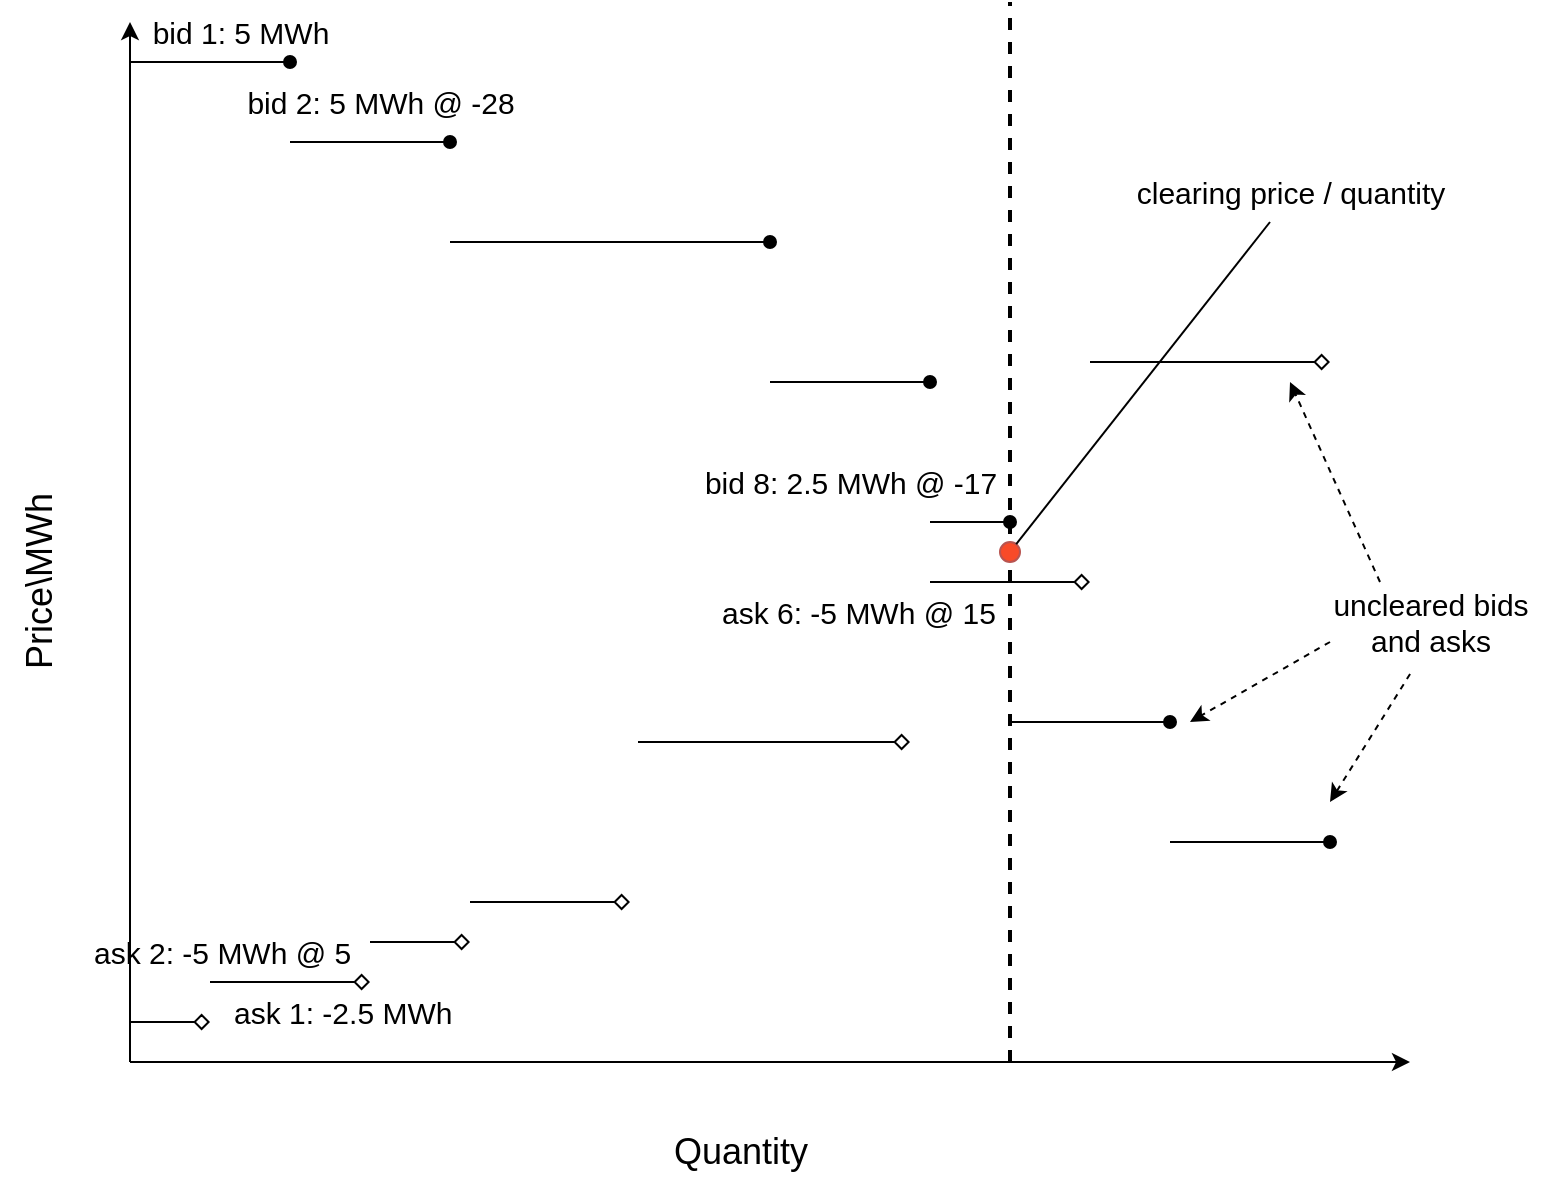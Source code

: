 <mxfile version="20.5.3" type="github" pages="5">
  <diagram id="lteI9wGZHc74FfAMsi7U" name="Seite-5">
    <mxGraphModel dx="1422" dy="780" grid="1" gridSize="10" guides="1" tooltips="1" connect="1" arrows="1" fold="1" page="1" pageScale="1" pageWidth="827" pageHeight="1169" math="0" shadow="0">
      <root>
        <mxCell id="0" />
        <mxCell id="1" parent="0" />
        <mxCell id="VOSQnGzqvO9FD4JRB3K5-1" value="" style="endArrow=classic;html=1;rounded=0;" edge="1" parent="1">
          <mxGeometry width="50" height="50" relative="1" as="geometry">
            <mxPoint x="120" y="560" as="sourcePoint" />
            <mxPoint x="760" y="560" as="targetPoint" />
          </mxGeometry>
        </mxCell>
        <mxCell id="VOSQnGzqvO9FD4JRB3K5-2" value="" style="endArrow=classic;html=1;rounded=0;" edge="1" parent="1">
          <mxGeometry width="50" height="50" relative="1" as="geometry">
            <mxPoint x="120" y="560" as="sourcePoint" />
            <mxPoint x="120" y="40" as="targetPoint" />
          </mxGeometry>
        </mxCell>
        <mxCell id="VOSQnGzqvO9FD4JRB3K5-3" value="" style="endArrow=diamond;html=1;rounded=0;endFill=0;" edge="1" parent="1">
          <mxGeometry width="50" height="50" relative="1" as="geometry">
            <mxPoint x="160" y="520" as="sourcePoint" />
            <mxPoint x="240" y="520" as="targetPoint" />
          </mxGeometry>
        </mxCell>
        <mxCell id="VOSQnGzqvO9FD4JRB3K5-4" value="" style="endArrow=diamond;html=1;rounded=0;endFill=0;" edge="1" parent="1">
          <mxGeometry width="50" height="50" relative="1" as="geometry">
            <mxPoint x="120" y="540" as="sourcePoint" />
            <mxPoint x="160" y="540" as="targetPoint" />
          </mxGeometry>
        </mxCell>
        <mxCell id="VOSQnGzqvO9FD4JRB3K5-5" value="" style="endArrow=diamond;html=1;rounded=0;endFill=0;" edge="1" parent="1">
          <mxGeometry width="50" height="50" relative="1" as="geometry">
            <mxPoint x="240" y="500" as="sourcePoint" />
            <mxPoint x="290" y="500" as="targetPoint" />
          </mxGeometry>
        </mxCell>
        <mxCell id="VOSQnGzqvO9FD4JRB3K5-6" value="" style="endArrow=diamond;html=1;rounded=0;endFill=0;" edge="1" parent="1">
          <mxGeometry width="50" height="50" relative="1" as="geometry">
            <mxPoint x="290" y="480" as="sourcePoint" />
            <mxPoint x="370" y="480" as="targetPoint" />
          </mxGeometry>
        </mxCell>
        <mxCell id="VOSQnGzqvO9FD4JRB3K5-7" value="" style="endArrow=diamond;html=1;rounded=0;endFill=0;" edge="1" parent="1">
          <mxGeometry width="50" height="50" relative="1" as="geometry">
            <mxPoint x="374" y="400" as="sourcePoint" />
            <mxPoint x="510" y="400" as="targetPoint" />
          </mxGeometry>
        </mxCell>
        <mxCell id="VOSQnGzqvO9FD4JRB3K5-8" value="" style="endArrow=diamond;html=1;rounded=0;endFill=0;" edge="1" parent="1">
          <mxGeometry width="50" height="50" relative="1" as="geometry">
            <mxPoint x="520" y="320" as="sourcePoint" />
            <mxPoint x="600" y="320" as="targetPoint" />
            <Array as="points" />
          </mxGeometry>
        </mxCell>
        <mxCell id="VOSQnGzqvO9FD4JRB3K5-9" value="" style="endArrow=oval;html=1;rounded=0;endFill=1;" edge="1" parent="1">
          <mxGeometry width="50" height="50" relative="1" as="geometry">
            <mxPoint x="120" y="60" as="sourcePoint" />
            <mxPoint x="200" y="60" as="targetPoint" />
          </mxGeometry>
        </mxCell>
        <mxCell id="VOSQnGzqvO9FD4JRB3K5-10" value="" style="endArrow=oval;html=1;rounded=0;endFill=1;" edge="1" parent="1">
          <mxGeometry width="50" height="50" relative="1" as="geometry">
            <mxPoint x="200" y="100" as="sourcePoint" />
            <mxPoint x="280" y="100" as="targetPoint" />
          </mxGeometry>
        </mxCell>
        <mxCell id="VOSQnGzqvO9FD4JRB3K5-11" value="" style="endArrow=oval;html=1;rounded=0;endFill=1;" edge="1" parent="1">
          <mxGeometry width="50" height="50" relative="1" as="geometry">
            <mxPoint x="280" y="150" as="sourcePoint" />
            <mxPoint x="440" y="150" as="targetPoint" />
          </mxGeometry>
        </mxCell>
        <mxCell id="VOSQnGzqvO9FD4JRB3K5-12" value="" style="endArrow=oval;html=1;rounded=0;endFill=1;" edge="1" parent="1">
          <mxGeometry width="50" height="50" relative="1" as="geometry">
            <mxPoint x="440" y="220" as="sourcePoint" />
            <mxPoint x="520" y="220" as="targetPoint" />
          </mxGeometry>
        </mxCell>
        <mxCell id="VOSQnGzqvO9FD4JRB3K5-13" value="" style="endArrow=oval;html=1;rounded=0;endFill=1;" edge="1" parent="1">
          <mxGeometry width="50" height="50" relative="1" as="geometry">
            <mxPoint x="520" y="290" as="sourcePoint" />
            <mxPoint x="560" y="290" as="targetPoint" />
          </mxGeometry>
        </mxCell>
        <mxCell id="VOSQnGzqvO9FD4JRB3K5-14" value="" style="endArrow=oval;html=1;rounded=0;endFill=1;" edge="1" parent="1">
          <mxGeometry width="50" height="50" relative="1" as="geometry">
            <mxPoint x="560" y="390" as="sourcePoint" />
            <mxPoint x="640" y="390" as="targetPoint" />
          </mxGeometry>
        </mxCell>
        <mxCell id="VOSQnGzqvO9FD4JRB3K5-15" value="" style="endArrow=oval;html=1;rounded=0;endFill=1;" edge="1" parent="1">
          <mxGeometry width="50" height="50" relative="1" as="geometry">
            <mxPoint x="640" y="450" as="sourcePoint" />
            <mxPoint x="720" y="450" as="targetPoint" />
          </mxGeometry>
        </mxCell>
        <mxCell id="VOSQnGzqvO9FD4JRB3K5-16" value="" style="endArrow=diamond;html=1;rounded=0;endFill=0;" edge="1" parent="1">
          <mxGeometry width="50" height="50" relative="1" as="geometry">
            <mxPoint x="600" y="210" as="sourcePoint" />
            <mxPoint x="720" y="210" as="targetPoint" />
          </mxGeometry>
        </mxCell>
        <mxCell id="VOSQnGzqvO9FD4JRB3K5-17" value="Price\MWh" style="text;html=1;align=center;verticalAlign=middle;resizable=0;points=[];autosize=1;strokeColor=none;fillColor=none;rotation=-90;fontSize=18;" vertex="1" parent="1">
          <mxGeometry x="20" y="300" width="110" height="40" as="geometry" />
        </mxCell>
        <mxCell id="VOSQnGzqvO9FD4JRB3K5-18" value="Quantity" style="text;html=1;align=center;verticalAlign=middle;resizable=0;points=[];autosize=1;strokeColor=none;fillColor=none;rotation=0;fontSize=18;" vertex="1" parent="1">
          <mxGeometry x="380" y="585" width="90" height="40" as="geometry" />
        </mxCell>
        <mxCell id="VOSQnGzqvO9FD4JRB3K5-19" value="bid 1: 5 MWh" style="text;html=1;align=center;verticalAlign=middle;resizable=0;points=[];autosize=1;strokeColor=none;fillColor=none;fontSize=15;" vertex="1" parent="1">
          <mxGeometry x="120" y="30" width="110" height="30" as="geometry" />
        </mxCell>
        <mxCell id="VOSQnGzqvO9FD4JRB3K5-20" value="&lt;font style=&quot;font-size: 15px;&quot;&gt;bid 2: 5 MWh @ -28&lt;br&gt;&lt;/font&gt;" style="text;html=1;align=center;verticalAlign=middle;resizable=0;points=[];autosize=1;strokeColor=none;fillColor=none;rotation=0;fontSize=18;" vertex="1" parent="1">
          <mxGeometry x="170" y="60" width="150" height="40" as="geometry" />
        </mxCell>
        <mxCell id="VOSQnGzqvO9FD4JRB3K5-21" value="&lt;font style=&quot;font-size: 15px;&quot;&gt;bid 8: 2.5 MWh @ -17&lt;br&gt;&lt;/font&gt;" style="text;html=1;align=center;verticalAlign=middle;resizable=0;points=[];autosize=1;strokeColor=none;fillColor=none;rotation=0;fontSize=18;" vertex="1" parent="1">
          <mxGeometry x="400" y="250" width="160" height="40" as="geometry" />
        </mxCell>
        <mxCell id="VOSQnGzqvO9FD4JRB3K5-22" value="" style="endArrow=none;dashed=1;html=1;strokeWidth=2;rounded=0;fontSize=15;" edge="1" parent="1">
          <mxGeometry width="50" height="50" relative="1" as="geometry">
            <mxPoint x="560" y="560" as="sourcePoint" />
            <mxPoint x="560" y="30" as="targetPoint" />
          </mxGeometry>
        </mxCell>
        <mxCell id="VOSQnGzqvO9FD4JRB3K5-23" value="" style="endArrow=classic;html=1;rounded=0;fontSize=15;startArrow=none;" edge="1" parent="1" source="VOSQnGzqvO9FD4JRB3K5-29">
          <mxGeometry width="50" height="50" relative="1" as="geometry">
            <mxPoint x="690" y="140" as="sourcePoint" />
            <mxPoint x="560" y="310" as="targetPoint" />
          </mxGeometry>
        </mxCell>
        <mxCell id="VOSQnGzqvO9FD4JRB3K5-24" value="clearing price / quantity" style="text;html=1;align=center;verticalAlign=middle;resizable=0;points=[];autosize=1;strokeColor=none;fillColor=none;fontSize=15;" vertex="1" parent="1">
          <mxGeometry x="615" y="110" width="170" height="30" as="geometry" />
        </mxCell>
        <mxCell id="VOSQnGzqvO9FD4JRB3K5-25" value="&lt;font style=&quot;font-size: 15px;&quot;&gt;ask 2: -5 MWh @ 5&lt;br&gt;&lt;/font&gt;" style="text;whiteSpace=wrap;html=1;fontSize=15;" vertex="1" parent="1">
          <mxGeometry x="100" y="490" width="170" height="40" as="geometry" />
        </mxCell>
        <mxCell id="VOSQnGzqvO9FD4JRB3K5-26" value="&lt;font style=&quot;font-size: 15px;&quot;&gt;ask 1: -2.5 MWh&lt;br&gt;&lt;/font&gt;" style="text;whiteSpace=wrap;html=1;fontSize=15;" vertex="1" parent="1">
          <mxGeometry x="170" y="520" width="150" height="40" as="geometry" />
        </mxCell>
        <mxCell id="VOSQnGzqvO9FD4JRB3K5-28" value="&lt;font style=&quot;font-size: 15px;&quot;&gt;ask 6: -5 MWh @ 15&lt;br&gt;&lt;/font&gt;" style="text;whiteSpace=wrap;html=1;fontSize=15;" vertex="1" parent="1">
          <mxGeometry x="414" y="320" width="170" height="40" as="geometry" />
        </mxCell>
        <mxCell id="VOSQnGzqvO9FD4JRB3K5-29" value="" style="ellipse;whiteSpace=wrap;html=1;aspect=fixed;fontSize=15;fillColor=#F84A28;strokeColor=#b85450;" vertex="1" parent="1">
          <mxGeometry x="555" y="300" width="10" height="10" as="geometry" />
        </mxCell>
        <mxCell id="VOSQnGzqvO9FD4JRB3K5-30" value="" style="endArrow=none;html=1;rounded=0;fontSize=15;" edge="1" parent="1" target="VOSQnGzqvO9FD4JRB3K5-29">
          <mxGeometry width="50" height="50" relative="1" as="geometry">
            <mxPoint x="690" y="140" as="sourcePoint" />
            <mxPoint x="560" y="310" as="targetPoint" />
          </mxGeometry>
        </mxCell>
        <mxCell id="VOSQnGzqvO9FD4JRB3K5-31" value="&lt;div&gt;uncleared bids&lt;/div&gt;&lt;div&gt;and asks&lt;br&gt;&lt;/div&gt;" style="text;html=1;align=center;verticalAlign=middle;resizable=0;points=[];autosize=1;strokeColor=none;fillColor=none;fontSize=15;" vertex="1" parent="1">
          <mxGeometry x="710" y="315" width="120" height="50" as="geometry" />
        </mxCell>
        <mxCell id="VOSQnGzqvO9FD4JRB3K5-32" value="" style="endArrow=classic;html=1;rounded=0;fontSize=15;dashed=1;" edge="1" parent="1">
          <mxGeometry width="50" height="50" relative="1" as="geometry">
            <mxPoint x="745" y="320" as="sourcePoint" />
            <mxPoint x="700" y="220" as="targetPoint" />
          </mxGeometry>
        </mxCell>
        <mxCell id="VOSQnGzqvO9FD4JRB3K5-33" value="" style="endArrow=classic;html=1;rounded=0;fontSize=15;dashed=1;" edge="1" parent="1">
          <mxGeometry width="50" height="50" relative="1" as="geometry">
            <mxPoint x="720" y="350" as="sourcePoint" />
            <mxPoint x="650" y="390" as="targetPoint" />
          </mxGeometry>
        </mxCell>
        <mxCell id="VOSQnGzqvO9FD4JRB3K5-34" value="" style="endArrow=classic;html=1;rounded=0;fontSize=15;dashed=1;exitX=0.417;exitY=1.02;exitDx=0;exitDy=0;exitPerimeter=0;" edge="1" parent="1" source="VOSQnGzqvO9FD4JRB3K5-31">
          <mxGeometry width="50" height="50" relative="1" as="geometry">
            <mxPoint x="765" y="340" as="sourcePoint" />
            <mxPoint x="720" y="430" as="targetPoint" />
          </mxGeometry>
        </mxCell>
      </root>
    </mxGraphModel>
  </diagram>
  <diagram id="J5HCBCcKapc96LBeAH69" name="Seite-4">
    <mxGraphModel dx="1422" dy="780" grid="1" gridSize="10" guides="1" tooltips="1" connect="1" arrows="1" fold="1" page="1" pageScale="1" pageWidth="827" pageHeight="1169" math="0" shadow="0">
      <root>
        <mxCell id="0" />
        <mxCell id="1" parent="0" />
        <mxCell id="QKFNCqoDltqARqZ9zn26-27" value="" style="group" parent="1" vertex="1" connectable="0">
          <mxGeometry x="40" y="170" width="610" height="320" as="geometry" />
        </mxCell>
        <mxCell id="QKFNCqoDltqARqZ9zn26-1" value="&lt;font style=&quot;font-size: 18px;&quot;&gt;Environment&lt;/font&gt;" style="rounded=0;whiteSpace=wrap;html=1;" parent="QKFNCqoDltqARqZ9zn26-27" vertex="1">
          <mxGeometry x="60.141" width="489.718" height="50.526" as="geometry" />
        </mxCell>
        <mxCell id="QKFNCqoDltqARqZ9zn26-2" value="" style="rounded=0;whiteSpace=wrap;html=1;dashed=1;" parent="QKFNCqoDltqARqZ9zn26-27" vertex="1">
          <mxGeometry x="25.775" y="58.947" width="541.268" height="261.053" as="geometry" />
        </mxCell>
        <mxCell id="QKFNCqoDltqARqZ9zn26-6" value="" style="group" parent="QKFNCqoDltqARqZ9zn26-27" vertex="1" connectable="0">
          <mxGeometry x="85.915" y="84.211" width="369.437" height="84.211" as="geometry" />
        </mxCell>
        <mxCell id="QKFNCqoDltqARqZ9zn26-3" value="" style="rounded=0;whiteSpace=wrap;html=1;dashed=1;" parent="QKFNCqoDltqARqZ9zn26-6" vertex="1">
          <mxGeometry width="369.437" height="84.211" as="geometry" />
        </mxCell>
        <mxCell id="QKFNCqoDltqARqZ9zn26-5" value="&lt;font style=&quot;font-size: 18px;&quot;&gt;Critic&lt;/font&gt;" style="text;html=1;strokeColor=none;fillColor=none;align=center;verticalAlign=middle;whiteSpace=wrap;rounded=0;dashed=1;" parent="QKFNCqoDltqARqZ9zn26-6" vertex="1">
          <mxGeometry x="8.796" y="8.421" width="52.777" height="25.263" as="geometry" />
        </mxCell>
        <mxCell id="QKFNCqoDltqARqZ9zn26-12" value="&lt;font style=&quot;font-size: 24px;&quot;&gt;TD&lt;/font&gt;" style="rhombus;whiteSpace=wrap;html=1;" parent="QKFNCqoDltqARqZ9zn26-6" vertex="1">
          <mxGeometry x="240.563" y="16.842" width="67.298" height="58.947" as="geometry" />
        </mxCell>
        <mxCell id="QKFNCqoDltqARqZ9zn26-13" value="" style="curved=1;endArrow=classic;html=1;rounded=0;fontSize=24;entryX=1;entryY=0;entryDx=0;entryDy=0;exitX=1;exitY=1;exitDx=0;exitDy=0;" parent="QKFNCqoDltqARqZ9zn26-6" source="QKFNCqoDltqARqZ9zn26-12" target="QKFNCqoDltqARqZ9zn26-12" edge="1">
          <mxGeometry width="50" height="50" relative="1" as="geometry">
            <mxPoint x="334.252" y="84.211" as="sourcePoint" />
            <mxPoint x="378.233" y="42.105" as="targetPoint" />
            <Array as="points">
              <mxPoint x="325.456" y="67.368" />
              <mxPoint x="343.048" y="50.526" />
              <mxPoint x="325.456" y="25.263" />
            </Array>
          </mxGeometry>
        </mxCell>
        <mxCell id="QKFNCqoDltqARqZ9zn26-23" style="edgeStyle=orthogonalEdgeStyle;rounded=0;orthogonalLoop=1;jettySize=auto;html=1;entryX=0;entryY=0.5;entryDx=0;entryDy=0;fontSize=18;" parent="QKFNCqoDltqARqZ9zn26-6" source="QKFNCqoDltqARqZ9zn26-21" target="QKFNCqoDltqARqZ9zn26-12" edge="1">
          <mxGeometry relative="1" as="geometry">
            <Array as="points">
              <mxPoint x="197.606" y="46.316" />
              <mxPoint x="197.606" y="46.316" />
            </Array>
          </mxGeometry>
        </mxCell>
        <mxCell id="QKFNCqoDltqARqZ9zn26-21" value="&lt;div&gt;Value&lt;/div&gt;&lt;div&gt;func.&lt;br&gt;&lt;/div&gt;" style="ellipse;whiteSpace=wrap;html=1;aspect=fixed;fontSize=18;" parent="QKFNCqoDltqARqZ9zn26-6" vertex="1">
          <mxGeometry x="111.69" y="13.161" width="57.88" height="57.88" as="geometry" />
        </mxCell>
        <mxCell id="QKFNCqoDltqARqZ9zn26-22" value="" style="endArrow=classic;html=1;rounded=0;fontSize=18;" parent="QKFNCqoDltqARqZ9zn26-6" target="QKFNCqoDltqARqZ9zn26-21" edge="1">
          <mxGeometry width="50" height="50" relative="1" as="geometry">
            <mxPoint y="42.105" as="sourcePoint" />
            <mxPoint x="77.324" y="42.105" as="targetPoint" />
          </mxGeometry>
        </mxCell>
        <mxCell id="QKFNCqoDltqARqZ9zn26-7" value="" style="group" parent="QKFNCqoDltqARqZ9zn26-27" vertex="1" connectable="0">
          <mxGeometry x="85.915" y="218.947" width="369.437" height="84.211" as="geometry" />
        </mxCell>
        <mxCell id="QKFNCqoDltqARqZ9zn26-8" value="" style="rounded=0;whiteSpace=wrap;html=1;dashed=1;" parent="QKFNCqoDltqARqZ9zn26-7" vertex="1">
          <mxGeometry width="369.437" height="84.211" as="geometry" />
        </mxCell>
        <mxCell id="QKFNCqoDltqARqZ9zn26-9" value="&lt;font style=&quot;font-size: 18px;&quot;&gt;Actor&lt;/font&gt;" style="text;html=1;strokeColor=none;fillColor=none;align=center;verticalAlign=middle;whiteSpace=wrap;rounded=0;dashed=1;" parent="QKFNCqoDltqARqZ9zn26-7" vertex="1">
          <mxGeometry x="8.796" y="8.421" width="52.777" height="25.263" as="geometry" />
        </mxCell>
        <mxCell id="QKFNCqoDltqARqZ9zn26-24" value="&lt;font style=&quot;font-size: 15px;&quot;&gt;Actions&lt;/font&gt;" style="ellipse;whiteSpace=wrap;html=1;aspect=fixed;fontSize=18;" parent="QKFNCqoDltqARqZ9zn26-7" vertex="1">
          <mxGeometry x="201.042" y="13.161" width="57.88" height="57.88" as="geometry" />
        </mxCell>
        <mxCell id="QKFNCqoDltqARqZ9zn26-25" value="" style="endArrow=classic;html=1;rounded=0;fontSize=18;exitX=0;exitY=0.5;exitDx=0;exitDy=0;" parent="QKFNCqoDltqARqZ9zn26-7" source="QKFNCqoDltqARqZ9zn26-8" target="QKFNCqoDltqARqZ9zn26-24" edge="1">
          <mxGeometry width="50" height="50" relative="1" as="geometry">
            <mxPoint x="25.775" y="84.211" as="sourcePoint" />
            <mxPoint x="68.732" y="42.105" as="targetPoint" />
          </mxGeometry>
        </mxCell>
        <mxCell id="QKFNCqoDltqARqZ9zn26-10" value="&lt;font style=&quot;font-size: 15px;&quot;&gt;Actions&lt;/font&gt;" style="edgeStyle=orthogonalEdgeStyle;rounded=0;orthogonalLoop=1;jettySize=auto;html=1;entryX=1;entryY=0.5;entryDx=0;entryDy=0;exitX=1;exitY=0.6;exitDx=0;exitDy=0;exitPerimeter=0;" parent="QKFNCqoDltqARqZ9zn26-27" source="QKFNCqoDltqARqZ9zn26-8" target="QKFNCqoDltqARqZ9zn26-1" edge="1">
          <mxGeometry relative="1" as="geometry">
            <mxPoint x="652.958" y="-8.421" as="targetPoint" />
            <Array as="points">
              <mxPoint x="455.352" y="261.053" />
              <mxPoint x="610" y="261.053" />
              <mxPoint x="610" y="25.263" />
            </Array>
          </mxGeometry>
        </mxCell>
        <mxCell id="QKFNCqoDltqARqZ9zn26-11" value="&lt;font style=&quot;font-size: 15px;&quot;&gt;States&lt;/font&gt;" style="edgeStyle=orthogonalEdgeStyle;rounded=0;orthogonalLoop=1;jettySize=auto;html=1;entryX=0;entryY=0.5;entryDx=0;entryDy=0;exitX=0;exitY=0.5;exitDx=0;exitDy=0;" parent="QKFNCqoDltqARqZ9zn26-27" source="QKFNCqoDltqARqZ9zn26-1" target="QKFNCqoDltqARqZ9zn26-8" edge="1">
          <mxGeometry x="-0.378" relative="1" as="geometry">
            <mxPoint x="-8.592" y="-16.842" as="targetPoint" />
            <Array as="points">
              <mxPoint y="25.263" />
              <mxPoint y="261.053" />
            </Array>
            <mxPoint as="offset" />
          </mxGeometry>
        </mxCell>
        <mxCell id="QKFNCqoDltqARqZ9zn26-19" value="" style="endArrow=classic;html=1;rounded=0;fontSize=18;" parent="QKFNCqoDltqARqZ9zn26-27" target="QKFNCqoDltqARqZ9zn26-3" edge="1">
          <mxGeometry width="50" height="50" relative="1" as="geometry">
            <mxPoint y="126.316" as="sourcePoint" />
            <mxPoint x="343.662" y="92.632" as="targetPoint" />
          </mxGeometry>
        </mxCell>
        <mxCell id="QKFNCqoDltqARqZ9zn26-20" value="&lt;font style=&quot;font-size: 15px;&quot;&gt;Reward&lt;/font&gt;" style="edgeStyle=orthogonalEdgeStyle;rounded=0;orthogonalLoop=1;jettySize=auto;html=1;fontSize=18;" parent="QKFNCqoDltqARqZ9zn26-27" source="QKFNCqoDltqARqZ9zn26-1" target="QKFNCqoDltqARqZ9zn26-12" edge="1">
          <mxGeometry x="-0.244" y="-1" relative="1" as="geometry">
            <mxPoint x="359.986" y="84.211" as="targetPoint" />
            <Array as="points">
              <mxPoint x="360.845" y="75.789" />
              <mxPoint x="359.986" y="75.789" />
            </Array>
            <mxPoint as="offset" />
          </mxGeometry>
        </mxCell>
        <mxCell id="QKFNCqoDltqARqZ9zn26-14" value="&lt;font style=&quot;font-size: 18px;&quot;&gt;TD-error&lt;/font&gt;" style="edgeStyle=orthogonalEdgeStyle;rounded=0;orthogonalLoop=1;jettySize=auto;html=1;fontSize=24;" parent="QKFNCqoDltqARqZ9zn26-27" source="QKFNCqoDltqARqZ9zn26-12" target="QKFNCqoDltqARqZ9zn26-8" edge="1">
          <mxGeometry x="0.092" relative="1" as="geometry">
            <Array as="points">
              <mxPoint x="352.254" y="193.684" />
              <mxPoint x="249.155" y="193.684" />
            </Array>
            <mxPoint as="offset" />
          </mxGeometry>
        </mxCell>
        <mxCell id="QKFNCqoDltqARqZ9zn26-15" value="" style="endArrow=classic;html=1;rounded=0;fontSize=24;entryX=0.444;entryY=1;entryDx=0;entryDy=0;entryPerimeter=0;" parent="QKFNCqoDltqARqZ9zn26-27" target="QKFNCqoDltqARqZ9zn26-3" edge="1">
          <mxGeometry width="50" height="50" relative="1" as="geometry">
            <mxPoint x="250.014" y="193.684" as="sourcePoint" />
            <mxPoint x="240.563" y="176.842" as="targetPoint" />
            <Array as="points" />
          </mxGeometry>
        </mxCell>
        <mxCell id="QKFNCqoDltqARqZ9zn26-26" style="edgeStyle=orthogonalEdgeStyle;rounded=0;orthogonalLoop=1;jettySize=auto;html=1;fontSize=18;" parent="QKFNCqoDltqARqZ9zn26-27" source="QKFNCqoDltqARqZ9zn26-24" edge="1">
          <mxGeometry relative="1" as="geometry">
            <mxPoint x="455.352" y="261.053" as="targetPoint" />
          </mxGeometry>
        </mxCell>
      </root>
    </mxGraphModel>
  </diagram>
  <diagram id="v7upqAwxNrrTzhnmKMGe" name="Seite-3">
    <mxGraphModel dx="1422" dy="780" grid="1" gridSize="10" guides="1" tooltips="1" connect="1" arrows="1" fold="1" page="1" pageScale="1" pageWidth="827" pageHeight="1169" math="0" shadow="0">
      <root>
        <mxCell id="0" />
        <mxCell id="1" parent="0" />
        <mxCell id="GoU7gZ8OQvSiujTcVbR8-18" value="" style="group" parent="1" vertex="1" connectable="0">
          <mxGeometry x="50" y="200" width="560" height="240" as="geometry" />
        </mxCell>
        <mxCell id="GoU7gZ8OQvSiujTcVbR8-1" value="&lt;div&gt;Power TAC Server&lt;/div&gt;&lt;div&gt;(external)&lt;br&gt;&lt;/div&gt;" style="rounded=0;whiteSpace=wrap;html=1;" parent="GoU7gZ8OQvSiujTcVbR8-18" vertex="1">
          <mxGeometry x="160" width="140" height="32" as="geometry" />
        </mxCell>
        <mxCell id="GoU7gZ8OQvSiujTcVbR8-2" value="" style="rounded=0;whiteSpace=wrap;html=1;dashed=1;" parent="GoU7gZ8OQvSiujTcVbR8-18" vertex="1">
          <mxGeometry y="64" width="560" height="176.0" as="geometry" />
        </mxCell>
        <mxCell id="GoU7gZ8OQvSiujTcVbR8-5" value="&lt;div&gt;Bids&lt;/div&gt;&lt;div&gt;and&lt;br&gt;&lt;/div&gt;&lt;div&gt;Tariffs&lt;br&gt;&lt;/div&gt;" style="edgeStyle=orthogonalEdgeStyle;rounded=0;orthogonalLoop=1;jettySize=auto;html=1;" parent="GoU7gZ8OQvSiujTcVbR8-18" source="GoU7gZ8OQvSiujTcVbR8-3" target="GoU7gZ8OQvSiujTcVbR8-1" edge="1">
          <mxGeometry x="-0.455" relative="1" as="geometry">
            <mxPoint x="110" y="8" as="targetPoint" />
            <Array as="points">
              <mxPoint x="70" y="80" />
              <mxPoint x="70" y="80" />
            </Array>
            <mxPoint as="offset" />
          </mxGeometry>
        </mxCell>
        <mxCell id="GoU7gZ8OQvSiujTcVbR8-3" value="&lt;div&gt;Broker Core&lt;/div&gt;&lt;div&gt;(Java)&lt;br&gt;&lt;/div&gt;" style="rounded=0;whiteSpace=wrap;html=1;" parent="GoU7gZ8OQvSiujTcVbR8-18" vertex="1">
          <mxGeometry x="30" y="124.0" width="130" height="40" as="geometry" />
        </mxCell>
        <mxCell id="GoU7gZ8OQvSiujTcVbR8-4" value="IS3 Broker" style="text;html=1;strokeColor=none;fillColor=none;align=center;verticalAlign=middle;whiteSpace=wrap;rounded=0;" parent="GoU7gZ8OQvSiujTcVbR8-18" vertex="1">
          <mxGeometry x="10" y="216" width="60" height="24" as="geometry" />
        </mxCell>
        <mxCell id="GoU7gZ8OQvSiujTcVbR8-7" value="" style="endArrow=classic;html=1;entryX=0.845;entryY=-0.031;entryDx=0;entryDy=0;exitX=0.791;exitY=1.043;exitDx=0;exitDy=0;exitPerimeter=0;rounded=0;edgeStyle=orthogonalEdgeStyle;entryPerimeter=0;" parent="GoU7gZ8OQvSiujTcVbR8-18" source="GoU7gZ8OQvSiujTcVbR8-1" target="GoU7gZ8OQvSiujTcVbR8-3" edge="1">
          <mxGeometry width="50" height="50" relative="1" as="geometry">
            <mxPoint x="110" as="sourcePoint" />
            <mxPoint x="330" y="96" as="targetPoint" />
          </mxGeometry>
        </mxCell>
        <mxCell id="GoU7gZ8OQvSiujTcVbR8-13" value="Messages" style="edgeLabel;html=1;align=center;verticalAlign=middle;resizable=0;points=[];" parent="GoU7gZ8OQvSiujTcVbR8-7" vertex="1" connectable="0">
          <mxGeometry x="0.472" relative="1" as="geometry">
            <mxPoint x="124" y="-33" as="offset" />
          </mxGeometry>
        </mxCell>
        <mxCell id="GoU7gZ8OQvSiujTcVbR8-8" value="&lt;div&gt;Predictor&lt;/div&gt;&lt;div&gt;(Python)&lt;/div&gt;" style="rounded=0;whiteSpace=wrap;html=1;" parent="GoU7gZ8OQvSiujTcVbR8-18" vertex="1">
          <mxGeometry x="380" y="80" width="160" height="40" as="geometry" />
        </mxCell>
        <mxCell id="GoU7gZ8OQvSiujTcVbR8-9" value="&lt;div&gt;RL Agent&lt;/div&gt;&lt;div&gt;(Python)&lt;/div&gt;" style="rounded=0;whiteSpace=wrap;html=1;" parent="GoU7gZ8OQvSiujTcVbR8-18" vertex="1">
          <mxGeometry x="380" y="168" width="160" height="40" as="geometry" />
        </mxCell>
        <mxCell id="GoU7gZ8OQvSiujTcVbR8-10" value="&lt;div&gt;Timeslot Data&lt;/div&gt;" style="endArrow=classic;html=1;rounded=0;edgeStyle=orthogonalEdgeStyle;entryX=0;entryY=0.25;entryDx=0;entryDy=0;" parent="GoU7gZ8OQvSiujTcVbR8-18" source="GoU7gZ8OQvSiujTcVbR8-3" target="GoU7gZ8OQvSiujTcVbR8-8" edge="1">
          <mxGeometry x="-0.513" width="50" height="50" relative="1" as="geometry">
            <mxPoint x="280" y="168" as="sourcePoint" />
            <mxPoint x="330" y="128" as="targetPoint" />
            <mxPoint as="offset" />
          </mxGeometry>
        </mxCell>
        <mxCell id="GoU7gZ8OQvSiujTcVbR8-11" value="Prediction" style="endArrow=classic;html=1;rounded=0;exitX=0.506;exitY=1.08;exitDx=0;exitDy=0;exitPerimeter=0;edgeStyle=orthogonalEdgeStyle;" parent="GoU7gZ8OQvSiujTcVbR8-18" source="GoU7gZ8OQvSiujTcVbR8-8" target="GoU7gZ8OQvSiujTcVbR8-9" edge="1">
          <mxGeometry width="50" height="50" relative="1" as="geometry">
            <mxPoint x="340" y="200.0" as="sourcePoint" />
            <mxPoint x="390" y="160" as="targetPoint" />
          </mxGeometry>
        </mxCell>
        <mxCell id="GoU7gZ8OQvSiujTcVbR8-12" value="" style="endArrow=classic;html=1;rounded=0;exitX=0.432;exitY=1;exitDx=0;exitDy=0;edgeStyle=orthogonalEdgeStyle;exitPerimeter=0;" parent="GoU7gZ8OQvSiujTcVbR8-18" source="GoU7gZ8OQvSiujTcVbR8-15" target="GoU7gZ8OQvSiujTcVbR8-3" edge="1">
          <mxGeometry width="50" height="50" relative="1" as="geometry">
            <mxPoint x="280" y="168" as="sourcePoint" />
            <mxPoint x="330" y="128" as="targetPoint" />
          </mxGeometry>
        </mxCell>
        <mxCell id="GoU7gZ8OQvSiujTcVbR8-14" value="Action" style="edgeLabel;html=1;align=center;verticalAlign=middle;resizable=0;points=[];" parent="GoU7gZ8OQvSiujTcVbR8-12" vertex="1" connectable="0">
          <mxGeometry x="-0.078" y="-1" relative="1" as="geometry">
            <mxPoint as="offset" />
          </mxGeometry>
        </mxCell>
        <mxCell id="GoU7gZ8OQvSiujTcVbR8-15" value="RestAPI" style="rounded=0;whiteSpace=wrap;html=1;" parent="GoU7gZ8OQvSiujTcVbR8-18" vertex="1">
          <mxGeometry x="400" y="200.0" width="120" height="16" as="geometry" />
        </mxCell>
        <mxCell id="GoU7gZ8OQvSiujTcVbR8-16" value="RestAPI" style="rounded=0;whiteSpace=wrap;html=1;" parent="GoU7gZ8OQvSiujTcVbR8-18" vertex="1">
          <mxGeometry x="400" y="112.0" width="120" height="16" as="geometry" />
        </mxCell>
        <mxCell id="GoU7gZ8OQvSiujTcVbR8-17" value="" style="endArrow=classic;html=1;rounded=0;entryX=0;entryY=0.25;entryDx=0;entryDy=0;edgeStyle=orthogonalEdgeStyle;" parent="GoU7gZ8OQvSiujTcVbR8-18" target="GoU7gZ8OQvSiujTcVbR8-9" edge="1">
          <mxGeometry width="50" height="50" relative="1" as="geometry">
            <mxPoint x="270" y="144" as="sourcePoint" />
            <mxPoint x="340" y="160" as="targetPoint" />
          </mxGeometry>
        </mxCell>
      </root>
    </mxGraphModel>
  </diagram>
  <diagram id="kgpKYQtTHZ0yAKxKKP6v" name="Page-1">
    <mxGraphModel dx="1422" dy="780" grid="1" gridSize="10" guides="1" tooltips="1" connect="1" arrows="1" fold="1" page="1" pageScale="1" pageWidth="850" pageHeight="1100" math="0" shadow="0">
      <root>
        <mxCell id="0" />
        <mxCell id="1" parent="0" />
        <mxCell id="5WxZutgpQUNSRM7VUp_n-36" style="edgeStyle=orthogonalEdgeStyle;rounded=0;orthogonalLoop=1;jettySize=auto;html=1;" parent="1" target="5WxZutgpQUNSRM7VUp_n-39" edge="1">
          <mxGeometry relative="1" as="geometry">
            <mxPoint x="320" y="280" as="sourcePoint" />
          </mxGeometry>
        </mxCell>
        <mxCell id="5WxZutgpQUNSRM7VUp_n-38" style="edgeStyle=orthogonalEdgeStyle;rounded=0;orthogonalLoop=1;jettySize=auto;html=1;" parent="1" source="5WxZutgpQUNSRM7VUp_n-39" edge="1">
          <mxGeometry relative="1" as="geometry">
            <mxPoint x="365" y="240" as="targetPoint" />
          </mxGeometry>
        </mxCell>
        <mxCell id="5WxZutgpQUNSRM7VUp_n-84" style="edgeStyle=orthogonalEdgeStyle;rounded=0;orthogonalLoop=1;jettySize=auto;html=1;" parent="1" source="5WxZutgpQUNSRM7VUp_n-39" edge="1">
          <mxGeometry relative="1" as="geometry">
            <mxPoint x="320" y="200" as="targetPoint" />
          </mxGeometry>
        </mxCell>
        <mxCell id="5WxZutgpQUNSRM7VUp_n-39" value="" style="rounded=1;whiteSpace=wrap;html=1;" parent="1" vertex="1">
          <mxGeometry x="305" y="230" width="30" height="20" as="geometry" />
        </mxCell>
        <mxCell id="5WxZutgpQUNSRM7VUp_n-43" value="x_t336" style="text;html=1;align=center;verticalAlign=middle;resizable=0;points=[];autosize=1;strokeColor=none;fillColor=none;" parent="1" vertex="1">
          <mxGeometry x="290" y="275" width="60" height="30" as="geometry" />
        </mxCell>
        <mxCell id="5WxZutgpQUNSRM7VUp_n-52" style="edgeStyle=orthogonalEdgeStyle;rounded=0;orthogonalLoop=1;jettySize=auto;html=1;entryX=0;entryY=0.5;entryDx=0;entryDy=0;" parent="1" source="5WxZutgpQUNSRM7VUp_n-42" target="5WxZutgpQUNSRM7VUp_n-49" edge="1">
          <mxGeometry relative="1" as="geometry" />
        </mxCell>
        <mxCell id="5WxZutgpQUNSRM7VUp_n-59" value="" style="group;" parent="1" vertex="1" connectable="0">
          <mxGeometry x="465" y="170" width="40" height="135" as="geometry" />
        </mxCell>
        <mxCell id="5WxZutgpQUNSRM7VUp_n-47" value="" style="group;" parent="5WxZutgpQUNSRM7VUp_n-59" vertex="1" connectable="0">
          <mxGeometry x="5" y="30" width="30" height="105" as="geometry" />
        </mxCell>
        <mxCell id="5WxZutgpQUNSRM7VUp_n-48" style="edgeStyle=orthogonalEdgeStyle;rounded=0;orthogonalLoop=1;jettySize=auto;html=1;" parent="5WxZutgpQUNSRM7VUp_n-47" source="5WxZutgpQUNSRM7VUp_n-49" edge="1">
          <mxGeometry relative="1" as="geometry">
            <mxPoint x="15.176" as="targetPoint" />
          </mxGeometry>
        </mxCell>
        <mxCell id="5WxZutgpQUNSRM7VUp_n-49" value="" style="rounded=1;whiteSpace=wrap;html=1;" parent="5WxZutgpQUNSRM7VUp_n-47" vertex="1">
          <mxGeometry y="30" width="30" height="20" as="geometry" />
        </mxCell>
        <mxCell id="5WxZutgpQUNSRM7VUp_n-53" value="y_1" style="text;html=1;align=center;verticalAlign=middle;resizable=0;points=[];autosize=1;strokeColor=none;fillColor=none;" parent="5WxZutgpQUNSRM7VUp_n-59" vertex="1">
          <mxGeometry width="40" height="30" as="geometry" />
        </mxCell>
        <mxCell id="5WxZutgpQUNSRM7VUp_n-60" value="" style="group;" parent="1" vertex="1" connectable="0">
          <mxGeometry x="520" y="170" width="40" height="135" as="geometry" />
        </mxCell>
        <mxCell id="5WxZutgpQUNSRM7VUp_n-61" value="" style="group;" parent="5WxZutgpQUNSRM7VUp_n-60" vertex="1" connectable="0">
          <mxGeometry x="5" y="30" width="30" height="105" as="geometry" />
        </mxCell>
        <mxCell id="5WxZutgpQUNSRM7VUp_n-62" style="edgeStyle=orthogonalEdgeStyle;rounded=0;orthogonalLoop=1;jettySize=auto;html=1;" parent="5WxZutgpQUNSRM7VUp_n-61" source="5WxZutgpQUNSRM7VUp_n-63" edge="1">
          <mxGeometry relative="1" as="geometry">
            <mxPoint x="15.176" as="targetPoint" />
          </mxGeometry>
        </mxCell>
        <mxCell id="5WxZutgpQUNSRM7VUp_n-63" value="" style="rounded=1;whiteSpace=wrap;html=1;" parent="5WxZutgpQUNSRM7VUp_n-61" vertex="1">
          <mxGeometry y="30" width="30" height="20" as="geometry" />
        </mxCell>
        <mxCell id="5WxZutgpQUNSRM7VUp_n-64" value="y_2" style="text;html=1;align=center;verticalAlign=middle;resizable=0;points=[];autosize=1;strokeColor=none;fillColor=none;" parent="5WxZutgpQUNSRM7VUp_n-60" vertex="1">
          <mxGeometry width="40" height="30" as="geometry" />
        </mxCell>
        <mxCell id="5WxZutgpQUNSRM7VUp_n-65" value="" style="group;" parent="1" vertex="1" connectable="0">
          <mxGeometry x="570" y="170" width="45" height="135" as="geometry" />
        </mxCell>
        <mxCell id="5WxZutgpQUNSRM7VUp_n-66" value="" style="group;" parent="5WxZutgpQUNSRM7VUp_n-65" vertex="1" connectable="0">
          <mxGeometry x="5" y="30" width="30" height="105" as="geometry" />
        </mxCell>
        <mxCell id="5WxZutgpQUNSRM7VUp_n-67" style="edgeStyle=orthogonalEdgeStyle;rounded=0;orthogonalLoop=1;jettySize=auto;html=1;" parent="5WxZutgpQUNSRM7VUp_n-66" source="5WxZutgpQUNSRM7VUp_n-68" edge="1">
          <mxGeometry relative="1" as="geometry">
            <mxPoint x="15.176" as="targetPoint" />
          </mxGeometry>
        </mxCell>
        <mxCell id="5WxZutgpQUNSRM7VUp_n-68" value="" style="rounded=1;whiteSpace=wrap;html=1;" parent="5WxZutgpQUNSRM7VUp_n-66" vertex="1">
          <mxGeometry y="30" width="30" height="20" as="geometry" />
        </mxCell>
        <mxCell id="5WxZutgpQUNSRM7VUp_n-69" value="y_24" style="text;html=1;align=center;verticalAlign=middle;resizable=0;points=[];autosize=1;strokeColor=none;fillColor=none;" parent="5WxZutgpQUNSRM7VUp_n-65" vertex="1">
          <mxGeometry x="-5" width="50" height="30" as="geometry" />
        </mxCell>
        <mxCell id="5WxZutgpQUNSRM7VUp_n-70" style="edgeStyle=orthogonalEdgeStyle;rounded=0;orthogonalLoop=1;jettySize=auto;html=1;" parent="1" source="5WxZutgpQUNSRM7VUp_n-49" target="5WxZutgpQUNSRM7VUp_n-63" edge="1">
          <mxGeometry relative="1" as="geometry">
            <Array as="points">
              <mxPoint x="500" y="240" />
              <mxPoint x="500" y="240" />
            </Array>
          </mxGeometry>
        </mxCell>
        <mxCell id="5WxZutgpQUNSRM7VUp_n-75" value="" style="endArrow=classic;html=1;rounded=0;" parent="1" source="5WxZutgpQUNSRM7VUp_n-53" edge="1">
          <mxGeometry width="50" height="50" relative="1" as="geometry">
            <mxPoint x="420" y="220" as="sourcePoint" />
            <mxPoint x="530" y="230" as="targetPoint" />
            <Array as="points">
              <mxPoint x="530" y="230" />
            </Array>
          </mxGeometry>
        </mxCell>
        <mxCell id="5WxZutgpQUNSRM7VUp_n-76" value="" style="endArrow=classic;html=1;rounded=0;exitX=0.985;exitY=1.013;exitDx=0;exitDy=0;exitPerimeter=0;dashed=1;dashPattern=1 1;" parent="1" source="5WxZutgpQUNSRM7VUp_n-64" edge="1">
          <mxGeometry width="50" height="50" relative="1" as="geometry">
            <mxPoint x="510" y="210" as="sourcePoint" />
            <mxPoint x="580" y="230" as="targetPoint" />
            <Array as="points" />
          </mxGeometry>
        </mxCell>
        <mxCell id="5WxZutgpQUNSRM7VUp_n-15" style="edgeStyle=orthogonalEdgeStyle;rounded=0;orthogonalLoop=1;jettySize=auto;html=1;" parent="1" target="5WxZutgpQUNSRM7VUp_n-14" edge="1">
          <mxGeometry relative="1" as="geometry">
            <mxPoint x="195" y="280" as="sourcePoint" />
          </mxGeometry>
        </mxCell>
        <mxCell id="5WxZutgpQUNSRM7VUp_n-17" style="edgeStyle=orthogonalEdgeStyle;rounded=0;orthogonalLoop=1;jettySize=auto;html=1;" parent="1" source="5WxZutgpQUNSRM7VUp_n-14" edge="1">
          <mxGeometry relative="1" as="geometry">
            <mxPoint x="240" y="240" as="targetPoint" />
          </mxGeometry>
        </mxCell>
        <mxCell id="5WxZutgpQUNSRM7VUp_n-82" style="edgeStyle=orthogonalEdgeStyle;rounded=0;orthogonalLoop=1;jettySize=auto;html=1;" parent="1" source="5WxZutgpQUNSRM7VUp_n-14" edge="1">
          <mxGeometry relative="1" as="geometry">
            <mxPoint x="195" y="200" as="targetPoint" />
          </mxGeometry>
        </mxCell>
        <mxCell id="5WxZutgpQUNSRM7VUp_n-14" value="" style="rounded=1;whiteSpace=wrap;html=1;" parent="1" vertex="1">
          <mxGeometry x="180" y="230" width="30" height="20" as="geometry" />
        </mxCell>
        <mxCell id="5WxZutgpQUNSRM7VUp_n-20" style="edgeStyle=orthogonalEdgeStyle;rounded=0;orthogonalLoop=1;jettySize=auto;html=1;" parent="1" target="5WxZutgpQUNSRM7VUp_n-18" edge="1">
          <mxGeometry relative="1" as="geometry">
            <mxPoint x="255" y="280" as="sourcePoint" />
          </mxGeometry>
        </mxCell>
        <mxCell id="5WxZutgpQUNSRM7VUp_n-83" style="edgeStyle=orthogonalEdgeStyle;rounded=0;orthogonalLoop=1;jettySize=auto;html=1;" parent="1" source="5WxZutgpQUNSRM7VUp_n-18" edge="1">
          <mxGeometry relative="1" as="geometry">
            <mxPoint x="255" y="200" as="targetPoint" />
          </mxGeometry>
        </mxCell>
        <mxCell id="5WxZutgpQUNSRM7VUp_n-18" value="" style="rounded=1;whiteSpace=wrap;html=1;" parent="1" vertex="1">
          <mxGeometry x="240" y="230" width="30" height="20" as="geometry" />
        </mxCell>
        <mxCell id="5WxZutgpQUNSRM7VUp_n-21" value="x_t0" style="text;html=1;align=center;verticalAlign=middle;resizable=0;points=[];autosize=1;strokeColor=none;fillColor=none;" parent="1" vertex="1">
          <mxGeometry x="170" y="275" width="50" height="30" as="geometry" />
        </mxCell>
        <mxCell id="5WxZutgpQUNSRM7VUp_n-22" value="x_t1" style="text;html=1;align=center;verticalAlign=middle;resizable=0;points=[];autosize=1;strokeColor=none;fillColor=none;" parent="1" vertex="1">
          <mxGeometry x="230" y="275" width="50" height="30" as="geometry" />
        </mxCell>
        <mxCell id="5WxZutgpQUNSRM7VUp_n-23" value="" style="endArrow=none;dashed=1;html=1;dashPattern=1 3;strokeWidth=2;rounded=0;exitX=1;exitY=0.5;exitDx=0;exitDy=0;entryX=0;entryY=0.5;entryDx=0;entryDy=0;" parent="1" source="5WxZutgpQUNSRM7VUp_n-18" target="5WxZutgpQUNSRM7VUp_n-39" edge="1">
          <mxGeometry width="50" height="50" relative="1" as="geometry">
            <mxPoint x="280" y="239.8" as="sourcePoint" />
            <mxPoint x="300" y="239.8" as="targetPoint" />
          </mxGeometry>
        </mxCell>
        <mxCell id="5WxZutgpQUNSRM7VUp_n-77" value="" style="endArrow=none;dashed=1;html=1;dashPattern=1 3;strokeWidth=2;rounded=0;exitX=1;exitY=0.5;exitDx=0;exitDy=0;entryX=0;entryY=0.5;entryDx=0;entryDy=0;" parent="1" source="5WxZutgpQUNSRM7VUp_n-63" target="5WxZutgpQUNSRM7VUp_n-68" edge="1">
          <mxGeometry width="50" height="50" relative="1" as="geometry">
            <mxPoint x="280" y="250" as="sourcePoint" />
            <mxPoint x="315" y="250" as="targetPoint" />
          </mxGeometry>
        </mxCell>
        <mxCell id="5WxZutgpQUNSRM7VUp_n-78" value="" style="shape=curlyBracket;whiteSpace=wrap;html=1;rounded=1;rotation=-90;" parent="1" vertex="1">
          <mxGeometry x="297.19" y="185.94" width="22.5" height="270.63" as="geometry" />
        </mxCell>
        <mxCell id="5WxZutgpQUNSRM7VUp_n-79" value="" style="shape=curlyBracket;whiteSpace=wrap;html=1;rounded=1;rotation=90;" parent="1" vertex="1">
          <mxGeometry x="528.75" y="50" width="22.5" height="204.06" as="geometry" />
        </mxCell>
        <mxCell id="oTfD3YDyBVF8-jy85xka-9" value="Q" style="edgeStyle=orthogonalEdgeStyle;rounded=0;orthogonalLoop=1;jettySize=auto;html=1;entryX=0.959;entryY=1.046;entryDx=0;entryDy=0;entryPerimeter=0;" parent="1" source="5WxZutgpQUNSRM7VUp_n-42" target="oTfD3YDyBVF8-jy85xka-5" edge="1">
          <mxGeometry relative="1" as="geometry" />
        </mxCell>
        <mxCell id="5WxZutgpQUNSRM7VUp_n-42" value="Thought vector" style="rounded=1;whiteSpace=wrap;html=1;" parent="1" vertex="1">
          <mxGeometry x="365" y="230" width="85" height="20" as="geometry" />
        </mxCell>
        <mxCell id="5WxZutgpQUNSRM7VUp_n-80" value="Decoder output" style="text;html=1;align=center;verticalAlign=middle;resizable=0;points=[];autosize=1;strokeColor=none;fillColor=none;" parent="1" vertex="1">
          <mxGeometry x="485" y="115" width="110" height="30" as="geometry" />
        </mxCell>
        <mxCell id="5WxZutgpQUNSRM7VUp_n-81" value="Encoder Input" style="text;html=1;align=center;verticalAlign=middle;resizable=0;points=[];autosize=1;strokeColor=none;fillColor=none;" parent="1" vertex="1">
          <mxGeometry x="258.44" y="335" width="100" height="30" as="geometry" />
        </mxCell>
        <mxCell id="oTfD3YDyBVF8-jy85xka-6" style="edgeStyle=orthogonalEdgeStyle;rounded=0;orthogonalLoop=1;jettySize=auto;html=1;entryX=0;entryY=0.25;entryDx=0;entryDy=0;" parent="1" source="oTfD3YDyBVF8-jy85xka-1" target="oTfD3YDyBVF8-jy85xka-5" edge="1">
          <mxGeometry relative="1" as="geometry">
            <mxPoint x="195" y="110" as="targetPoint" />
            <Array as="points">
              <mxPoint x="195" y="90" />
              <mxPoint x="230" y="90" />
              <mxPoint x="230" y="88" />
              <mxPoint x="238" y="88" />
            </Array>
          </mxGeometry>
        </mxCell>
        <mxCell id="oTfD3YDyBVF8-jy85xka-1" value="k,v_t0 " style="text;html=1;align=center;verticalAlign=middle;resizable=0;points=[];autosize=1;strokeColor=none;fillColor=none;" parent="1" vertex="1">
          <mxGeometry x="170" y="170" width="50" height="30" as="geometry" />
        </mxCell>
        <mxCell id="oTfD3YDyBVF8-jy85xka-7" style="edgeStyle=orthogonalEdgeStyle;rounded=0;orthogonalLoop=1;jettySize=auto;html=1;entryX=0.093;entryY=1.078;entryDx=0;entryDy=0;entryPerimeter=0;" parent="1" source="oTfD3YDyBVF8-jy85xka-2" target="oTfD3YDyBVF8-jy85xka-5" edge="1">
          <mxGeometry relative="1" as="geometry" />
        </mxCell>
        <mxCell id="oTfD3YDyBVF8-jy85xka-2" value="k,v_t1" style="text;html=1;align=center;verticalAlign=middle;resizable=0;points=[];autosize=1;strokeColor=none;fillColor=none;" parent="1" vertex="1">
          <mxGeometry x="230" y="170" width="50" height="30" as="geometry" />
        </mxCell>
        <mxCell id="oTfD3YDyBVF8-jy85xka-8" style="edgeStyle=orthogonalEdgeStyle;rounded=0;orthogonalLoop=1;jettySize=auto;html=1;entryX=0.5;entryY=1;entryDx=0;entryDy=0;" parent="1" source="oTfD3YDyBVF8-jy85xka-3" target="oTfD3YDyBVF8-jy85xka-5" edge="1">
          <mxGeometry relative="1" as="geometry">
            <Array as="points">
              <mxPoint x="320" y="140" />
              <mxPoint x="318" y="140" />
            </Array>
          </mxGeometry>
        </mxCell>
        <mxCell id="oTfD3YDyBVF8-jy85xka-3" value="k,v_t336" style="text;html=1;align=center;verticalAlign=middle;resizable=0;points=[];autosize=1;strokeColor=none;fillColor=none;" parent="1" vertex="1">
          <mxGeometry x="285" y="170" width="70" height="30" as="geometry" />
        </mxCell>
        <mxCell id="oTfD3YDyBVF8-jy85xka-5" value="Attention(Q,K,V)" style="rounded=1;whiteSpace=wrap;html=1;" parent="1" vertex="1">
          <mxGeometry x="257.5" y="80" width="120" height="30" as="geometry" />
        </mxCell>
        <mxCell id="oTfD3YDyBVF8-jy85xka-14" value="w_t0" style="shape=flexArrow;endArrow=classic;html=1;rounded=0;entryX=1;entryY=0;entryDx=0;entryDy=0;exitX=0;exitY=0.75;exitDx=0;exitDy=0;endSize=4.3;startSize=1;targetPerimeterSpacing=0;fillColor=#dae8fc;strokeColor=#6c8ebf;sketch=0;shadow=0;arcSize=9;strokeWidth=1;fillStyle=solid;width=1.429;endWidth=4.558;" parent="1" source="oTfD3YDyBVF8-jy85xka-5" target="5WxZutgpQUNSRM7VUp_n-14" edge="1">
          <mxGeometry width="50" height="50" relative="1" as="geometry">
            <mxPoint x="210" y="145" as="sourcePoint" />
            <mxPoint x="260" y="95" as="targetPoint" />
            <Array as="points">
              <mxPoint x="210" y="103" />
              <mxPoint x="210" y="140" />
            </Array>
          </mxGeometry>
        </mxCell>
        <mxCell id="oTfD3YDyBVF8-jy85xka-15" value="w_t1" style="shape=flexArrow;endArrow=classic;html=1;rounded=0;entryX=1;entryY=0;entryDx=0;entryDy=0;exitX=0.25;exitY=1;exitDx=0;exitDy=0;endSize=4.3;startSize=1;targetPerimeterSpacing=0;fillColor=#dae8fc;strokeColor=#6c8ebf;sketch=0;shadow=0;arcSize=9;strokeWidth=1;fillStyle=solid;width=1.429;endWidth=4.558;" parent="1" source="oTfD3YDyBVF8-jy85xka-5" target="5WxZutgpQUNSRM7VUp_n-18" edge="1">
          <mxGeometry x="-0.565" y="2" width="50" height="50" relative="1" as="geometry">
            <mxPoint x="267.5" y="112.5" as="sourcePoint" />
            <mxPoint x="220" y="240" as="targetPoint" />
            <Array as="points">
              <mxPoint x="288" y="170" />
              <mxPoint x="270" y="170" />
            </Array>
            <mxPoint as="offset" />
          </mxGeometry>
        </mxCell>
        <mxCell id="oTfD3YDyBVF8-jy85xka-16" value="w_t336" style="shape=flexArrow;endArrow=classic;html=1;rounded=0;entryX=1;entryY=0;entryDx=0;entryDy=0;exitX=0.25;exitY=1;exitDx=0;exitDy=0;endSize=4.3;startSize=1;targetPerimeterSpacing=0;fillColor=#dae8fc;strokeColor=#6c8ebf;sketch=0;shadow=0;arcSize=9;strokeWidth=1;fillStyle=solid;width=1.429;endWidth=4.558;" parent="1" edge="1">
          <mxGeometry x="-0.36" width="50" height="50" relative="1" as="geometry">
            <mxPoint x="349.5" y="110" as="sourcePoint" />
            <mxPoint x="332" y="230" as="targetPoint" />
            <Array as="points">
              <mxPoint x="350" y="200" />
            </Array>
            <mxPoint as="offset" />
          </mxGeometry>
        </mxCell>
      </root>
    </mxGraphModel>
  </diagram>
  <diagram id="nfH1aJ32i-U7VhBpTYlZ" name="Seite-2">
    <mxGraphModel dx="1422" dy="780" grid="1" gridSize="10" guides="1" tooltips="1" connect="1" arrows="1" fold="1" page="1" pageScale="1" pageWidth="827" pageHeight="1169" math="0" shadow="0">
      <root>
        <mxCell id="0" />
        <mxCell id="1" parent="0" />
        <mxCell id="cXMA3PPJrjhBCAom9J2C-1" style="edgeStyle=orthogonalEdgeStyle;rounded=0;orthogonalLoop=1;jettySize=auto;html=1;" parent="1" target="cXMA3PPJrjhBCAom9J2C-4" edge="1">
          <mxGeometry relative="1" as="geometry">
            <mxPoint x="320" y="280" as="sourcePoint" />
          </mxGeometry>
        </mxCell>
        <mxCell id="cXMA3PPJrjhBCAom9J2C-2" style="edgeStyle=orthogonalEdgeStyle;rounded=0;orthogonalLoop=1;jettySize=auto;html=1;" parent="1" source="cXMA3PPJrjhBCAom9J2C-4" edge="1">
          <mxGeometry relative="1" as="geometry">
            <mxPoint x="365" y="240" as="targetPoint" />
          </mxGeometry>
        </mxCell>
        <mxCell id="cXMA3PPJrjhBCAom9J2C-4" value="" style="rounded=1;whiteSpace=wrap;html=1;" parent="1" vertex="1">
          <mxGeometry x="305" y="230" width="30" height="20" as="geometry" />
        </mxCell>
        <mxCell id="cXMA3PPJrjhBCAom9J2C-5" value="x_t335" style="text;html=1;align=center;verticalAlign=middle;resizable=0;points=[];autosize=1;strokeColor=none;fillColor=none;" parent="1" vertex="1">
          <mxGeometry x="290" y="275" width="60" height="30" as="geometry" />
        </mxCell>
        <mxCell id="cXMA3PPJrjhBCAom9J2C-12" value="" style="group" parent="1" vertex="1" connectable="0">
          <mxGeometry x="520" y="170" width="40" height="135" as="geometry" />
        </mxCell>
        <mxCell id="cXMA3PPJrjhBCAom9J2C-13" value="" style="group" parent="cXMA3PPJrjhBCAom9J2C-12" vertex="1" connectable="0">
          <mxGeometry x="5" y="30" width="30" height="105" as="geometry" />
        </mxCell>
        <mxCell id="cXMA3PPJrjhBCAom9J2C-16" value="y_2" style="text;html=1;align=center;verticalAlign=middle;resizable=0;points=[];autosize=1;strokeColor=none;fillColor=none;" parent="cXMA3PPJrjhBCAom9J2C-12" vertex="1">
          <mxGeometry width="40" height="30" as="geometry" />
        </mxCell>
        <mxCell id="cXMA3PPJrjhBCAom9J2C-37" value="" style="shape=curlyBracket;whiteSpace=wrap;html=1;rounded=1;rotation=90;" parent="cXMA3PPJrjhBCAom9J2C-12" vertex="1">
          <mxGeometry x="8.75" y="-100" width="22.5" height="204.06" as="geometry" />
        </mxCell>
        <mxCell id="cXMA3PPJrjhBCAom9J2C-17" value="" style="group" parent="1" vertex="1" connectable="0">
          <mxGeometry x="570" y="170" width="45" height="135" as="geometry" />
        </mxCell>
        <mxCell id="cXMA3PPJrjhBCAom9J2C-18" value="" style="group" parent="cXMA3PPJrjhBCAom9J2C-17" vertex="1" connectable="0">
          <mxGeometry x="5" y="30" width="30" height="105" as="geometry" />
        </mxCell>
        <mxCell id="cXMA3PPJrjhBCAom9J2C-19" style="edgeStyle=orthogonalEdgeStyle;rounded=0;orthogonalLoop=1;jettySize=auto;html=1;" parent="cXMA3PPJrjhBCAom9J2C-18" source="cXMA3PPJrjhBCAom9J2C-20" edge="1">
          <mxGeometry relative="1" as="geometry">
            <mxPoint x="15.176" as="targetPoint" />
          </mxGeometry>
        </mxCell>
        <mxCell id="cXMA3PPJrjhBCAom9J2C-20" value="" style="rounded=1;whiteSpace=wrap;html=1;" parent="cXMA3PPJrjhBCAom9J2C-18" vertex="1">
          <mxGeometry y="30" width="30" height="20" as="geometry" />
        </mxCell>
        <mxCell id="cXMA3PPJrjhBCAom9J2C-21" value="y_24" style="text;html=1;align=center;verticalAlign=middle;resizable=0;points=[];autosize=1;strokeColor=none;fillColor=none;" parent="cXMA3PPJrjhBCAom9J2C-17" vertex="1">
          <mxGeometry x="-5" width="50" height="30" as="geometry" />
        </mxCell>
        <mxCell id="cXMA3PPJrjhBCAom9J2C-25" style="edgeStyle=orthogonalEdgeStyle;rounded=0;orthogonalLoop=1;jettySize=auto;html=1;" parent="1" target="cXMA3PPJrjhBCAom9J2C-28" edge="1">
          <mxGeometry relative="1" as="geometry">
            <mxPoint x="195" y="280" as="sourcePoint" />
          </mxGeometry>
        </mxCell>
        <mxCell id="cXMA3PPJrjhBCAom9J2C-26" style="edgeStyle=orthogonalEdgeStyle;rounded=0;orthogonalLoop=1;jettySize=auto;html=1;" parent="1" source="cXMA3PPJrjhBCAom9J2C-28" edge="1">
          <mxGeometry relative="1" as="geometry">
            <mxPoint x="240" y="240" as="targetPoint" />
          </mxGeometry>
        </mxCell>
        <mxCell id="cXMA3PPJrjhBCAom9J2C-28" value="" style="rounded=1;whiteSpace=wrap;html=1;" parent="1" vertex="1">
          <mxGeometry x="180" y="230" width="30" height="20" as="geometry" />
        </mxCell>
        <mxCell id="cXMA3PPJrjhBCAom9J2C-29" style="edgeStyle=orthogonalEdgeStyle;rounded=0;orthogonalLoop=1;jettySize=auto;html=1;" parent="1" target="cXMA3PPJrjhBCAom9J2C-31" edge="1">
          <mxGeometry relative="1" as="geometry">
            <mxPoint x="255" y="280" as="sourcePoint" />
          </mxGeometry>
        </mxCell>
        <mxCell id="cXMA3PPJrjhBCAom9J2C-31" value="" style="rounded=1;whiteSpace=wrap;html=1;" parent="1" vertex="1">
          <mxGeometry x="240" y="230" width="30" height="20" as="geometry" />
        </mxCell>
        <mxCell id="cXMA3PPJrjhBCAom9J2C-32" value="x_t0" style="text;html=1;align=center;verticalAlign=middle;resizable=0;points=[];autosize=1;strokeColor=none;fillColor=none;" parent="1" vertex="1">
          <mxGeometry x="170" y="275" width="50" height="30" as="geometry" />
        </mxCell>
        <mxCell id="cXMA3PPJrjhBCAom9J2C-33" value="x_t1" style="text;html=1;align=center;verticalAlign=middle;resizable=0;points=[];autosize=1;strokeColor=none;fillColor=none;" parent="1" vertex="1">
          <mxGeometry x="230" y="275" width="50" height="30" as="geometry" />
        </mxCell>
        <mxCell id="cXMA3PPJrjhBCAom9J2C-34" value="" style="endArrow=none;dashed=1;html=1;dashPattern=1 3;strokeWidth=2;rounded=0;exitX=1;exitY=0.5;exitDx=0;exitDy=0;entryX=0;entryY=0.5;entryDx=0;entryDy=0;" parent="1" source="cXMA3PPJrjhBCAom9J2C-31" target="cXMA3PPJrjhBCAom9J2C-4" edge="1">
          <mxGeometry width="50" height="50" relative="1" as="geometry">
            <mxPoint x="280" y="239.8" as="sourcePoint" />
            <mxPoint x="300" y="239.8" as="targetPoint" />
          </mxGeometry>
        </mxCell>
        <mxCell id="cXMA3PPJrjhBCAom9J2C-36" value="" style="shape=curlyBracket;whiteSpace=wrap;html=1;rounded=1;rotation=-90;" parent="1" vertex="1">
          <mxGeometry x="297.19" y="170" width="22.5" height="270.63" as="geometry" />
        </mxCell>
        <mxCell id="cXMA3PPJrjhBCAom9J2C-39" value="x_t336" style="text;html=1;align=center;verticalAlign=middle;resizable=0;points=[];autosize=1;strokeColor=none;fillColor=none;" parent="1" vertex="1">
          <mxGeometry x="377.5" y="275" width="60" height="30" as="geometry" />
        </mxCell>
        <mxCell id="cXMA3PPJrjhBCAom9J2C-40" style="edgeStyle=orthogonalEdgeStyle;rounded=0;orthogonalLoop=1;jettySize=auto;html=1;" parent="1" source="cXMA3PPJrjhBCAom9J2C-39" edge="1">
          <mxGeometry relative="1" as="geometry">
            <mxPoint x="380" y="280" as="sourcePoint" />
            <mxPoint x="407.524" y="250" as="targetPoint" />
          </mxGeometry>
        </mxCell>
        <mxCell id="cXMA3PPJrjhBCAom9J2C-42" value="&lt;div&gt;Input&lt;/div&gt;" style="text;html=1;align=center;verticalAlign=middle;resizable=0;points=[];autosize=1;strokeColor=none;fillColor=none;" parent="1" vertex="1">
          <mxGeometry x="283.44" y="305" width="50" height="30" as="geometry" />
        </mxCell>
        <mxCell id="cXMA3PPJrjhBCAom9J2C-43" value="" style="rounded=1;whiteSpace=wrap;html=1;" parent="1" vertex="1">
          <mxGeometry x="370" y="230" width="70" height="20" as="geometry" />
        </mxCell>
        <mxCell id="cXMA3PPJrjhBCAom9J2C-44" value="" style="group" parent="1" vertex="1" connectable="0">
          <mxGeometry x="450" y="140" width="145" height="165" as="geometry" />
        </mxCell>
        <mxCell id="cXMA3PPJrjhBCAom9J2C-6" style="edgeStyle=orthogonalEdgeStyle;rounded=0;orthogonalLoop=1;jettySize=auto;html=1;entryX=0;entryY=0.5;entryDx=0;entryDy=0;" parent="cXMA3PPJrjhBCAom9J2C-44" target="cXMA3PPJrjhBCAom9J2C-10" edge="1">
          <mxGeometry relative="1" as="geometry">
            <mxPoint y="100.0" as="sourcePoint" />
          </mxGeometry>
        </mxCell>
        <mxCell id="cXMA3PPJrjhBCAom9J2C-41" value="Output" style="text;html=1;align=center;verticalAlign=middle;resizable=0;points=[];autosize=1;strokeColor=none;fillColor=none;" parent="cXMA3PPJrjhBCAom9J2C-44" vertex="1">
          <mxGeometry x="60" width="60" height="30" as="geometry" />
        </mxCell>
        <mxCell id="cXMA3PPJrjhBCAom9J2C-7" value="" style="group" parent="cXMA3PPJrjhBCAom9J2C-44" vertex="1" connectable="0">
          <mxGeometry y="30" width="40" height="135" as="geometry" />
        </mxCell>
        <mxCell id="cXMA3PPJrjhBCAom9J2C-8" value="" style="group" parent="cXMA3PPJrjhBCAom9J2C-7" vertex="1" connectable="0">
          <mxGeometry x="5" y="30" width="30" height="105" as="geometry" />
        </mxCell>
        <mxCell id="cXMA3PPJrjhBCAom9J2C-9" style="edgeStyle=orthogonalEdgeStyle;rounded=0;orthogonalLoop=1;jettySize=auto;html=1;" parent="cXMA3PPJrjhBCAom9J2C-8" source="cXMA3PPJrjhBCAom9J2C-10" edge="1">
          <mxGeometry relative="1" as="geometry">
            <mxPoint x="15.176" as="targetPoint" />
          </mxGeometry>
        </mxCell>
        <mxCell id="cXMA3PPJrjhBCAom9J2C-10" value="" style="rounded=1;whiteSpace=wrap;html=1;" parent="cXMA3PPJrjhBCAom9J2C-8" vertex="1">
          <mxGeometry y="30" width="30" height="20" as="geometry" />
        </mxCell>
        <mxCell id="cXMA3PPJrjhBCAom9J2C-11" value="y_1" style="text;html=1;align=center;verticalAlign=middle;resizable=0;points=[];autosize=1;strokeColor=none;fillColor=none;" parent="cXMA3PPJrjhBCAom9J2C-7" vertex="1">
          <mxGeometry width="40" height="30" as="geometry" />
        </mxCell>
        <mxCell id="cXMA3PPJrjhBCAom9J2C-22" style="edgeStyle=orthogonalEdgeStyle;rounded=0;orthogonalLoop=1;jettySize=auto;html=1;" parent="1" source="cXMA3PPJrjhBCAom9J2C-10" target="cXMA3PPJrjhBCAom9J2C-15" edge="1">
          <mxGeometry relative="1" as="geometry">
            <Array as="points">
              <mxPoint x="500" y="240" />
              <mxPoint x="500" y="240" />
            </Array>
          </mxGeometry>
        </mxCell>
        <mxCell id="cXMA3PPJrjhBCAom9J2C-35" value="" style="endArrow=none;dashed=1;html=1;dashPattern=1 3;strokeWidth=2;rounded=0;exitX=1;exitY=0.5;exitDx=0;exitDy=0;entryX=0;entryY=0.5;entryDx=0;entryDy=0;" parent="1" source="cXMA3PPJrjhBCAom9J2C-15" target="cXMA3PPJrjhBCAom9J2C-20" edge="1">
          <mxGeometry width="50" height="50" relative="1" as="geometry">
            <mxPoint x="280" y="250" as="sourcePoint" />
            <mxPoint x="315" y="250" as="targetPoint" />
          </mxGeometry>
        </mxCell>
        <mxCell id="cXMA3PPJrjhBCAom9J2C-45" value="" style="group" parent="1" vertex="1" connectable="0">
          <mxGeometry x="525" y="200" width="30" height="50" as="geometry" />
        </mxCell>
        <mxCell id="cXMA3PPJrjhBCAom9J2C-14" style="edgeStyle=orthogonalEdgeStyle;rounded=0;orthogonalLoop=1;jettySize=auto;html=1;" parent="cXMA3PPJrjhBCAom9J2C-45" source="cXMA3PPJrjhBCAom9J2C-15" edge="1">
          <mxGeometry relative="1" as="geometry">
            <mxPoint x="15.176" as="targetPoint" />
          </mxGeometry>
        </mxCell>
        <mxCell id="cXMA3PPJrjhBCAom9J2C-15" value="" style="rounded=1;whiteSpace=wrap;html=1;" parent="cXMA3PPJrjhBCAom9J2C-45" vertex="1">
          <mxGeometry y="30" width="30" height="20" as="geometry" />
        </mxCell>
      </root>
    </mxGraphModel>
  </diagram>
</mxfile>
